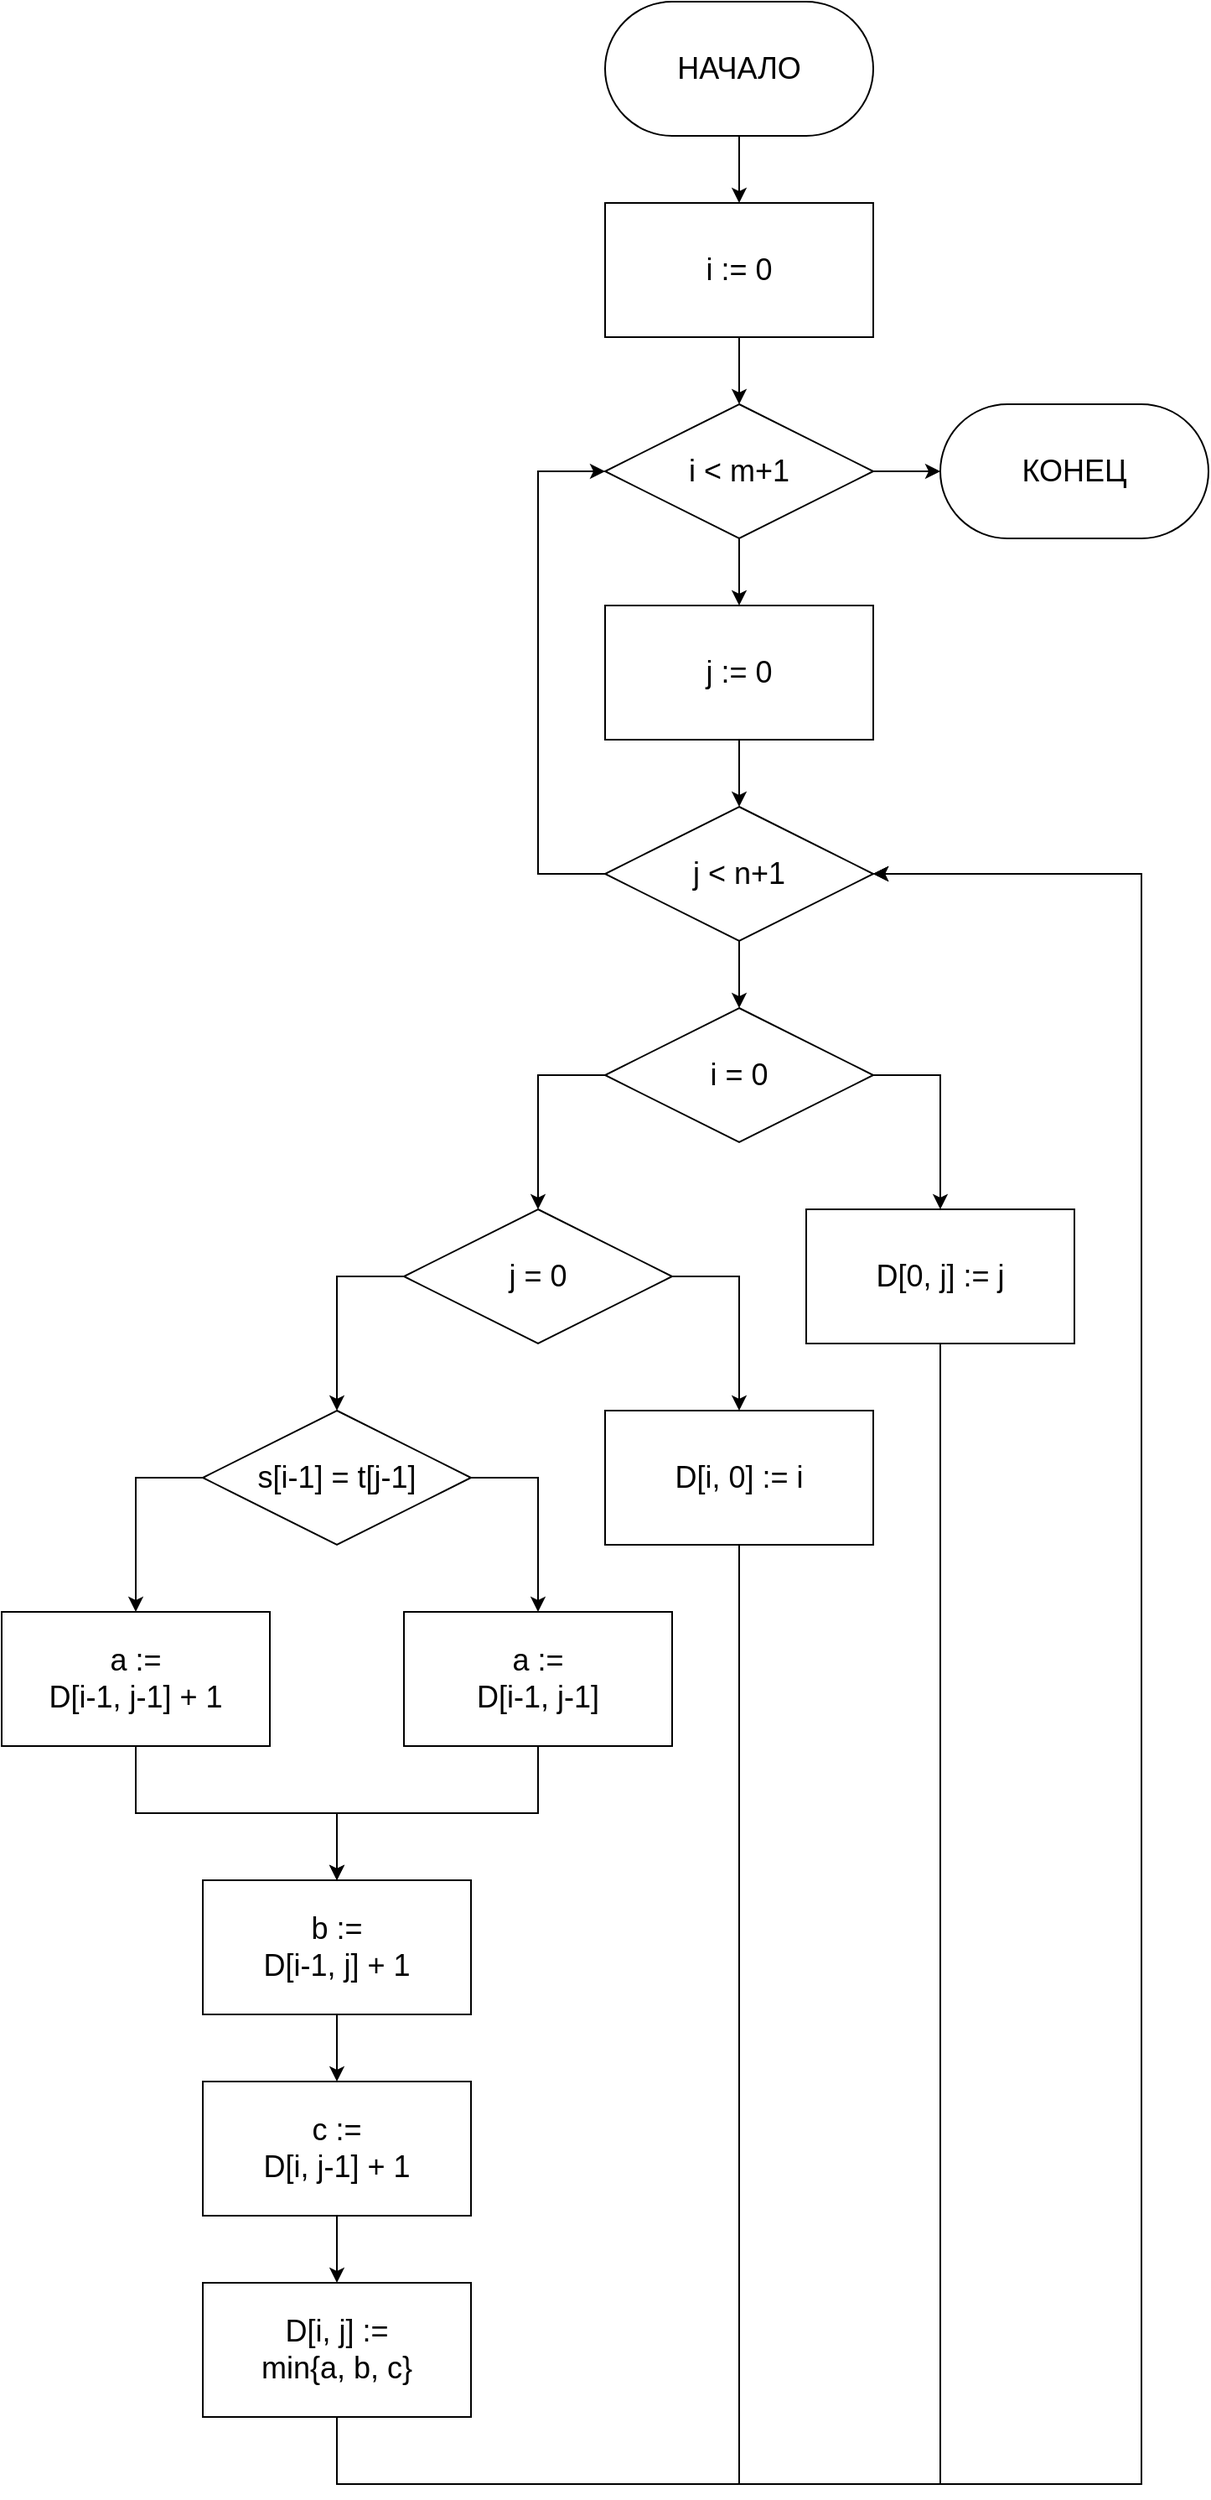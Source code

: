 <mxfile>
    <diagram id="Ifpsmnqbu2o1SuFbgTzM" name="Страница 1">
        <mxGraphModel dx="2692" dy="1502" grid="1" gridSize="10" guides="1" tooltips="1" connect="1" arrows="1" fold="1" page="1" pageScale="1" pageWidth="1200" pageHeight="1920" math="0" shadow="0">
            <root>
                <mxCell id="0"/>
                <mxCell id="1" parent="0"/>
                <mxCell id="18" style="edgeStyle=orthogonalEdgeStyle;rounded=0;html=1;exitX=0.5;exitY=1;exitDx=0;exitDy=0;entryX=0.5;entryY=0;entryDx=0;entryDy=0;fontSize=18;" edge="1" parent="1" source="2" target="3">
                    <mxGeometry relative="1" as="geometry"/>
                </mxCell>
                <mxCell id="2" value="НАЧАЛО" style="rounded=1;whiteSpace=wrap;html=1;arcSize=50;fontSize=18;" parent="1" vertex="1">
                    <mxGeometry x="600" y="220" width="160" height="80" as="geometry"/>
                </mxCell>
                <mxCell id="19" style="edgeStyle=orthogonalEdgeStyle;rounded=0;html=1;exitX=0.5;exitY=1;exitDx=0;exitDy=0;entryX=0.5;entryY=0;entryDx=0;entryDy=0;fontSize=18;" edge="1" parent="1" source="3" target="6">
                    <mxGeometry relative="1" as="geometry"/>
                </mxCell>
                <mxCell id="3" value="i := 0" style="rounded=0;whiteSpace=wrap;html=1;fontSize=18;" parent="1" vertex="1">
                    <mxGeometry x="600" y="340" width="160" height="80" as="geometry"/>
                </mxCell>
                <mxCell id="43" style="edgeStyle=orthogonalEdgeStyle;rounded=0;html=1;exitX=0.5;exitY=1;exitDx=0;exitDy=0;entryX=0.5;entryY=0;entryDx=0;entryDy=0;fontSize=18;" edge="1" parent="1" source="6" target="8">
                    <mxGeometry relative="1" as="geometry"/>
                </mxCell>
                <mxCell id="49" style="edgeStyle=orthogonalEdgeStyle;rounded=0;html=1;exitX=1;exitY=0.5;exitDx=0;exitDy=0;entryX=0;entryY=0.5;entryDx=0;entryDy=0;fontSize=18;" edge="1" parent="1" source="6" target="47">
                    <mxGeometry relative="1" as="geometry"/>
                </mxCell>
                <mxCell id="6" value="i &amp;lt; m+1" style="rhombus;whiteSpace=wrap;html=1;fontSize=18;" vertex="1" parent="1">
                    <mxGeometry x="600" y="460" width="160" height="80" as="geometry"/>
                </mxCell>
                <mxCell id="11" style="edgeStyle=none;html=1;exitX=0.5;exitY=1;exitDx=0;exitDy=0;entryX=0.5;entryY=0;entryDx=0;entryDy=0;fontSize=18;" edge="1" parent="1" source="8" target="10">
                    <mxGeometry relative="1" as="geometry"/>
                </mxCell>
                <mxCell id="8" value="j := 0" style="rounded=0;whiteSpace=wrap;html=1;fontSize=18;" vertex="1" parent="1">
                    <mxGeometry x="600" y="580" width="160" height="80" as="geometry"/>
                </mxCell>
                <mxCell id="40" style="edgeStyle=orthogonalEdgeStyle;rounded=0;html=1;exitX=0.5;exitY=1;exitDx=0;exitDy=0;entryX=0.5;entryY=0;entryDx=0;entryDy=0;fontSize=18;" edge="1" parent="1" source="10" target="12">
                    <mxGeometry relative="1" as="geometry"/>
                </mxCell>
                <mxCell id="46" style="edgeStyle=orthogonalEdgeStyle;rounded=0;html=1;exitX=0;exitY=0.5;exitDx=0;exitDy=0;entryX=0;entryY=0.5;entryDx=0;entryDy=0;fontSize=18;" edge="1" parent="1" source="10" target="6">
                    <mxGeometry relative="1" as="geometry">
                        <Array as="points">
                            <mxPoint x="560" y="740"/>
                            <mxPoint x="560" y="500"/>
                        </Array>
                    </mxGeometry>
                </mxCell>
                <mxCell id="10" value="j &amp;lt; n+1" style="rhombus;whiteSpace=wrap;html=1;fontSize=18;" vertex="1" parent="1">
                    <mxGeometry x="600" y="700" width="160" height="80" as="geometry"/>
                </mxCell>
                <mxCell id="22" style="edgeStyle=orthogonalEdgeStyle;rounded=0;html=1;exitX=1;exitY=0.5;exitDx=0;exitDy=0;entryX=0.5;entryY=0;entryDx=0;entryDy=0;fontSize=18;" edge="1" parent="1" source="12" target="13">
                    <mxGeometry relative="1" as="geometry"/>
                </mxCell>
                <mxCell id="23" style="edgeStyle=orthogonalEdgeStyle;rounded=0;html=1;exitX=0;exitY=0.5;exitDx=0;exitDy=0;entryX=0.5;entryY=0;entryDx=0;entryDy=0;fontSize=18;" edge="1" parent="1" source="12" target="15">
                    <mxGeometry relative="1" as="geometry"/>
                </mxCell>
                <mxCell id="12" value="i = 0" style="rhombus;whiteSpace=wrap;html=1;fontSize=18;" vertex="1" parent="1">
                    <mxGeometry x="600" y="820" width="160" height="80" as="geometry"/>
                </mxCell>
                <mxCell id="42" style="edgeStyle=orthogonalEdgeStyle;rounded=0;html=1;exitX=0.5;exitY=1;exitDx=0;exitDy=0;entryX=1;entryY=0.5;entryDx=0;entryDy=0;fontSize=18;" edge="1" parent="1" source="13" target="10">
                    <mxGeometry relative="1" as="geometry">
                        <mxPoint x="680" y="1700" as="targetPoint"/>
                        <Array as="points">
                            <mxPoint x="800" y="1700"/>
                            <mxPoint x="920" y="1700"/>
                            <mxPoint x="920" y="740"/>
                        </Array>
                    </mxGeometry>
                </mxCell>
                <mxCell id="13" value="D[0, j] := j" style="rounded=0;whiteSpace=wrap;html=1;fontSize=18;" vertex="1" parent="1">
                    <mxGeometry x="720" y="940" width="160" height="80" as="geometry"/>
                </mxCell>
                <mxCell id="24" style="edgeStyle=orthogonalEdgeStyle;rounded=0;html=1;exitX=1;exitY=0.5;exitDx=0;exitDy=0;entryX=0.5;entryY=0;entryDx=0;entryDy=0;fontSize=18;" edge="1" parent="1" source="15" target="16">
                    <mxGeometry relative="1" as="geometry"/>
                </mxCell>
                <mxCell id="26" style="edgeStyle=orthogonalEdgeStyle;rounded=0;html=1;exitX=0;exitY=0.5;exitDx=0;exitDy=0;entryX=0.5;entryY=0;entryDx=0;entryDy=0;fontSize=18;" edge="1" parent="1" source="15" target="27">
                    <mxGeometry relative="1" as="geometry">
                        <mxPoint x="440" y="1060" as="targetPoint"/>
                    </mxGeometry>
                </mxCell>
                <mxCell id="15" value="j = 0" style="rhombus;whiteSpace=wrap;html=1;fontSize=18;" vertex="1" parent="1">
                    <mxGeometry x="480" y="940" width="160" height="80" as="geometry"/>
                </mxCell>
                <mxCell id="41" style="edgeStyle=orthogonalEdgeStyle;rounded=0;html=1;exitX=0.5;exitY=1;exitDx=0;exitDy=0;entryX=1;entryY=0.5;entryDx=0;entryDy=0;fontSize=18;" edge="1" parent="1" source="16" target="10">
                    <mxGeometry relative="1" as="geometry">
                        <mxPoint x="440" y="1700" as="targetPoint"/>
                        <Array as="points">
                            <mxPoint x="680" y="1700"/>
                            <mxPoint x="920" y="1700"/>
                            <mxPoint x="920" y="740"/>
                        </Array>
                    </mxGeometry>
                </mxCell>
                <mxCell id="16" value="D[i, 0] := i" style="rounded=0;whiteSpace=wrap;html=1;fontSize=18;" vertex="1" parent="1">
                    <mxGeometry x="600" y="1060" width="160" height="80" as="geometry"/>
                </mxCell>
                <mxCell id="29" style="edgeStyle=orthogonalEdgeStyle;rounded=0;html=1;exitX=0;exitY=0.5;exitDx=0;exitDy=0;entryX=0.5;entryY=0;entryDx=0;entryDy=0;fontSize=18;" edge="1" parent="1" source="27" target="28">
                    <mxGeometry relative="1" as="geometry"/>
                </mxCell>
                <mxCell id="31" style="edgeStyle=orthogonalEdgeStyle;rounded=0;html=1;exitX=1;exitY=0.5;exitDx=0;exitDy=0;entryX=0.5;entryY=0;entryDx=0;entryDy=0;fontSize=18;" edge="1" parent="1" source="27" target="30">
                    <mxGeometry relative="1" as="geometry"/>
                </mxCell>
                <mxCell id="27" value="s[i-1] = t[j-1]" style="rhombus;whiteSpace=wrap;html=1;fontSize=18;" vertex="1" parent="1">
                    <mxGeometry x="360" y="1060" width="160" height="80" as="geometry"/>
                </mxCell>
                <mxCell id="33" style="edgeStyle=orthogonalEdgeStyle;rounded=0;html=1;exitX=0.5;exitY=1;exitDx=0;exitDy=0;entryX=0.5;entryY=0;entryDx=0;entryDy=0;fontSize=18;" edge="1" parent="1" source="28" target="32">
                    <mxGeometry relative="1" as="geometry"/>
                </mxCell>
                <mxCell id="28" value="a :=&lt;br style=&quot;font-size: 18px;&quot;&gt;D[i-1, j-1] + 1" style="rounded=0;whiteSpace=wrap;html=1;fontSize=18;" vertex="1" parent="1">
                    <mxGeometry x="240" y="1180" width="160" height="80" as="geometry"/>
                </mxCell>
                <mxCell id="34" style="edgeStyle=orthogonalEdgeStyle;rounded=0;html=1;exitX=0.5;exitY=1;exitDx=0;exitDy=0;entryX=0.5;entryY=0;entryDx=0;entryDy=0;fontSize=18;" edge="1" parent="1" source="30" target="32">
                    <mxGeometry relative="1" as="geometry"/>
                </mxCell>
                <mxCell id="30" value="a :=&lt;br style=&quot;font-size: 18px;&quot;&gt;D[i-1, j-1]" style="rounded=0;whiteSpace=wrap;html=1;fontSize=18;" vertex="1" parent="1">
                    <mxGeometry x="480" y="1180" width="160" height="80" as="geometry"/>
                </mxCell>
                <mxCell id="36" style="edgeStyle=orthogonalEdgeStyle;rounded=0;html=1;exitX=0.5;exitY=1;exitDx=0;exitDy=0;entryX=0.5;entryY=0;entryDx=0;entryDy=0;fontSize=18;" edge="1" parent="1" source="32" target="35">
                    <mxGeometry relative="1" as="geometry"/>
                </mxCell>
                <mxCell id="32" value="b :=&lt;br style=&quot;font-size: 18px;&quot;&gt;D[i-1, j] + 1" style="rounded=0;whiteSpace=wrap;html=1;fontSize=18;" vertex="1" parent="1">
                    <mxGeometry x="360" y="1340" width="160" height="80" as="geometry"/>
                </mxCell>
                <mxCell id="38" style="edgeStyle=orthogonalEdgeStyle;rounded=0;html=1;exitX=0.5;exitY=1;exitDx=0;exitDy=0;entryX=0.5;entryY=0;entryDx=0;entryDy=0;fontSize=18;" edge="1" parent="1" source="35" target="37">
                    <mxGeometry relative="1" as="geometry"/>
                </mxCell>
                <mxCell id="35" value="c :=&lt;br style=&quot;font-size: 18px;&quot;&gt;D[i, j-1] + 1" style="rounded=0;whiteSpace=wrap;html=1;fontSize=18;" vertex="1" parent="1">
                    <mxGeometry x="360" y="1460" width="160" height="80" as="geometry"/>
                </mxCell>
                <mxCell id="45" style="edgeStyle=orthogonalEdgeStyle;rounded=0;html=1;exitX=0.5;exitY=1;exitDx=0;exitDy=0;entryX=1;entryY=0.5;entryDx=0;entryDy=0;fontSize=18;" edge="1" parent="1" source="37" target="10">
                    <mxGeometry relative="1" as="geometry">
                        <Array as="points">
                            <mxPoint x="440" y="1700"/>
                            <mxPoint x="920" y="1700"/>
                            <mxPoint x="920" y="740"/>
                        </Array>
                    </mxGeometry>
                </mxCell>
                <mxCell id="37" value="D[i, j] :=&lt;br style=&quot;font-size: 18px;&quot;&gt;min{a, b, c}" style="rounded=0;whiteSpace=wrap;html=1;fontSize=18;" vertex="1" parent="1">
                    <mxGeometry x="360" y="1580" width="160" height="80" as="geometry"/>
                </mxCell>
                <mxCell id="47" value="КОНЕЦ" style="rounded=1;whiteSpace=wrap;html=1;arcSize=50;fontSize=18;" vertex="1" parent="1">
                    <mxGeometry x="800" y="460" width="160" height="80" as="geometry"/>
                </mxCell>
            </root>
        </mxGraphModel>
    </diagram>
</mxfile>
